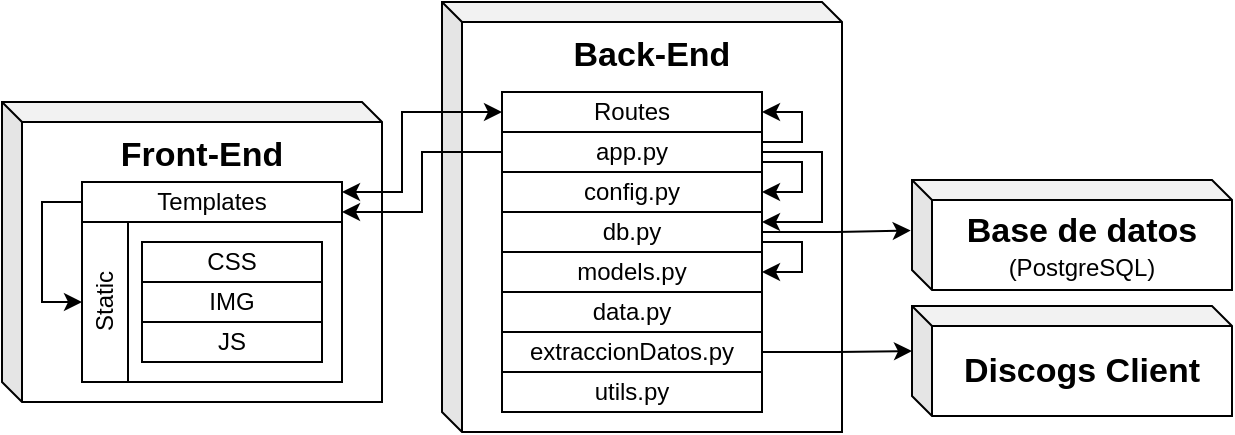 <mxfile version="24.5.3" type="device" pages="2">
  <diagram name="Page-1" id="5f0bae14-7c28-e335-631c-24af17079c00">
    <mxGraphModel dx="724" dy="1284" grid="1" gridSize="10" guides="1" tooltips="1" connect="1" arrows="1" fold="1" page="1" pageScale="1" pageWidth="1100" pageHeight="850" background="none" math="0" shadow="0">
      <root>
        <mxCell id="0" />
        <mxCell id="1" parent="0" />
        <mxCell id="L8trw_xbPCfY3DsBTv_T-22" value="" style="group" vertex="1" connectable="0" parent="1">
          <mxGeometry x="320" y="-700" width="190" height="215" as="geometry" />
        </mxCell>
        <mxCell id="L8trw_xbPCfY3DsBTv_T-13" value="Back-End" style="shape=cube;whiteSpace=wrap;html=1;boundedLbl=1;backgroundOutline=1;darkOpacity=0.05;darkOpacity2=0.1;size=10;fontSize=17;verticalAlign=top;fontStyle=1" vertex="1" parent="L8trw_xbPCfY3DsBTv_T-22">
          <mxGeometry x="-10" width="200" height="215" as="geometry" />
        </mxCell>
        <mxCell id="L8trw_xbPCfY3DsBTv_T-14" value="Routes" style="rounded=0;whiteSpace=wrap;html=1;fontStyle=0" vertex="1" parent="L8trw_xbPCfY3DsBTv_T-22">
          <mxGeometry x="20" y="45" width="130" height="20" as="geometry" />
        </mxCell>
        <mxCell id="L8trw_xbPCfY3DsBTv_T-31" style="edgeStyle=orthogonalEdgeStyle;rounded=0;orthogonalLoop=1;jettySize=auto;html=1;exitX=1;exitY=0.25;exitDx=0;exitDy=0;entryX=1;entryY=0.5;entryDx=0;entryDy=0;" edge="1" parent="L8trw_xbPCfY3DsBTv_T-22" source="L8trw_xbPCfY3DsBTv_T-15" target="L8trw_xbPCfY3DsBTv_T-14">
          <mxGeometry relative="1" as="geometry">
            <Array as="points">
              <mxPoint x="170" y="70" />
              <mxPoint x="170" y="55" />
            </Array>
          </mxGeometry>
        </mxCell>
        <mxCell id="L8trw_xbPCfY3DsBTv_T-32" style="edgeStyle=orthogonalEdgeStyle;rounded=0;orthogonalLoop=1;jettySize=auto;html=1;exitX=1;exitY=0.5;exitDx=0;exitDy=0;entryX=1;entryY=0.5;entryDx=0;entryDy=0;" edge="1" parent="L8trw_xbPCfY3DsBTv_T-22" source="L8trw_xbPCfY3DsBTv_T-15" target="L8trw_xbPCfY3DsBTv_T-16">
          <mxGeometry relative="1" as="geometry">
            <Array as="points">
              <mxPoint x="150" y="80" />
              <mxPoint x="170" y="80" />
              <mxPoint x="170" y="95" />
            </Array>
          </mxGeometry>
        </mxCell>
        <mxCell id="L8trw_xbPCfY3DsBTv_T-33" style="edgeStyle=orthogonalEdgeStyle;rounded=0;orthogonalLoop=1;jettySize=auto;html=1;exitX=1;exitY=0.5;exitDx=0;exitDy=0;entryX=1;entryY=0.25;entryDx=0;entryDy=0;" edge="1" parent="L8trw_xbPCfY3DsBTv_T-22" source="L8trw_xbPCfY3DsBTv_T-15" target="L8trw_xbPCfY3DsBTv_T-17">
          <mxGeometry relative="1" as="geometry">
            <Array as="points">
              <mxPoint x="180" y="75" />
              <mxPoint x="180" y="110" />
            </Array>
          </mxGeometry>
        </mxCell>
        <mxCell id="L8trw_xbPCfY3DsBTv_T-15" value="app.py" style="rounded=0;whiteSpace=wrap;html=1;fontStyle=0" vertex="1" parent="L8trw_xbPCfY3DsBTv_T-22">
          <mxGeometry x="20" y="65" width="130" height="20" as="geometry" />
        </mxCell>
        <mxCell id="L8trw_xbPCfY3DsBTv_T-16" value="config.py" style="rounded=0;whiteSpace=wrap;html=1;fontStyle=0" vertex="1" parent="L8trw_xbPCfY3DsBTv_T-22">
          <mxGeometry x="20" y="85" width="130" height="20" as="geometry" />
        </mxCell>
        <mxCell id="L8trw_xbPCfY3DsBTv_T-38" style="edgeStyle=orthogonalEdgeStyle;rounded=0;orthogonalLoop=1;jettySize=auto;html=1;exitX=1;exitY=0.75;exitDx=0;exitDy=0;entryX=1;entryY=0.5;entryDx=0;entryDy=0;" edge="1" parent="L8trw_xbPCfY3DsBTv_T-22" source="L8trw_xbPCfY3DsBTv_T-17" target="L8trw_xbPCfY3DsBTv_T-18">
          <mxGeometry relative="1" as="geometry">
            <Array as="points">
              <mxPoint x="170" y="120" />
              <mxPoint x="170" y="135" />
            </Array>
          </mxGeometry>
        </mxCell>
        <mxCell id="L8trw_xbPCfY3DsBTv_T-17" value="db.py" style="rounded=0;whiteSpace=wrap;html=1;fontStyle=0" vertex="1" parent="L8trw_xbPCfY3DsBTv_T-22">
          <mxGeometry x="20" y="105" width="130" height="20" as="geometry" />
        </mxCell>
        <mxCell id="L8trw_xbPCfY3DsBTv_T-18" value="models.py" style="rounded=0;whiteSpace=wrap;html=1;fontStyle=0" vertex="1" parent="L8trw_xbPCfY3DsBTv_T-22">
          <mxGeometry x="20" y="125" width="130" height="20" as="geometry" />
        </mxCell>
        <mxCell id="L8trw_xbPCfY3DsBTv_T-19" value="data.py" style="rounded=0;whiteSpace=wrap;html=1;fontStyle=0" vertex="1" parent="L8trw_xbPCfY3DsBTv_T-22">
          <mxGeometry x="20" y="145" width="130" height="20" as="geometry" />
        </mxCell>
        <mxCell id="L8trw_xbPCfY3DsBTv_T-20" value="extraccionDatos.py" style="rounded=0;whiteSpace=wrap;html=1;fontStyle=0" vertex="1" parent="L8trw_xbPCfY3DsBTv_T-22">
          <mxGeometry x="20" y="165" width="130" height="20" as="geometry" />
        </mxCell>
        <mxCell id="L8trw_xbPCfY3DsBTv_T-21" value="utils.py" style="rounded=0;whiteSpace=wrap;html=1;fontStyle=0" vertex="1" parent="L8trw_xbPCfY3DsBTv_T-22">
          <mxGeometry x="20" y="185" width="130" height="20" as="geometry" />
        </mxCell>
        <mxCell id="L8trw_xbPCfY3DsBTv_T-23" value="" style="group" vertex="1" connectable="0" parent="1">
          <mxGeometry x="110" y="-650" width="170" height="150" as="geometry" />
        </mxCell>
        <mxCell id="L8trw_xbPCfY3DsBTv_T-1" value="Front-End" style="shape=cube;whiteSpace=wrap;html=1;boundedLbl=1;backgroundOutline=1;darkOpacity=0.05;darkOpacity2=0.1;size=10;verticalAlign=top;fontSize=17;fontStyle=1" vertex="1" parent="L8trw_xbPCfY3DsBTv_T-23">
          <mxGeometry x="-20" width="190" height="150" as="geometry" />
        </mxCell>
        <mxCell id="L8trw_xbPCfY3DsBTv_T-2" value="Static" style="swimlane;horizontal=0;whiteSpace=wrap;html=1;fontStyle=0" vertex="1" parent="L8trw_xbPCfY3DsBTv_T-23">
          <mxGeometry x="20" y="60" width="130" height="80" as="geometry" />
        </mxCell>
        <mxCell id="L8trw_xbPCfY3DsBTv_T-3" value="CSS" style="rounded=0;whiteSpace=wrap;html=1;" vertex="1" parent="L8trw_xbPCfY3DsBTv_T-2">
          <mxGeometry x="30" y="10" width="90" height="20" as="geometry" />
        </mxCell>
        <mxCell id="L8trw_xbPCfY3DsBTv_T-9" value="JS" style="rounded=0;whiteSpace=wrap;html=1;" vertex="1" parent="L8trw_xbPCfY3DsBTv_T-2">
          <mxGeometry x="30" y="50" width="90" height="20" as="geometry" />
        </mxCell>
        <mxCell id="L8trw_xbPCfY3DsBTv_T-8" value="IMG" style="rounded=0;whiteSpace=wrap;html=1;" vertex="1" parent="L8trw_xbPCfY3DsBTv_T-2">
          <mxGeometry x="30" y="30" width="90" height="20" as="geometry" />
        </mxCell>
        <mxCell id="L8trw_xbPCfY3DsBTv_T-11" value="Templates" style="rounded=0;whiteSpace=wrap;html=1;fontStyle=0" vertex="1" parent="L8trw_xbPCfY3DsBTv_T-23">
          <mxGeometry x="20" y="40" width="130" height="20" as="geometry" />
        </mxCell>
        <mxCell id="L8trw_xbPCfY3DsBTv_T-42" style="edgeStyle=orthogonalEdgeStyle;rounded=0;orthogonalLoop=1;jettySize=auto;html=1;exitX=0;exitY=0.5;exitDx=0;exitDy=0;entryX=0;entryY=0.5;entryDx=0;entryDy=0;" edge="1" parent="L8trw_xbPCfY3DsBTv_T-23" source="L8trw_xbPCfY3DsBTv_T-11" target="L8trw_xbPCfY3DsBTv_T-2">
          <mxGeometry relative="1" as="geometry" />
        </mxCell>
        <mxCell id="L8trw_xbPCfY3DsBTv_T-27" value="&lt;font style=&quot;font-size: 17px;&quot;&gt;&lt;b&gt;Base de datos&lt;/b&gt;&lt;/font&gt;&lt;div style=&quot;&quot;&gt;&lt;font style=&quot;font-size: 12px;&quot;&gt;(PostgreSQL)&lt;/font&gt;&lt;/div&gt;" style="shape=cube;whiteSpace=wrap;html=1;boundedLbl=1;backgroundOutline=1;darkOpacity=0.05;darkOpacity2=0.1;size=10;verticalAlign=middle;" vertex="1" parent="1">
          <mxGeometry x="545" y="-611" width="160" height="55" as="geometry" />
        </mxCell>
        <mxCell id="L8trw_xbPCfY3DsBTv_T-34" style="edgeStyle=orthogonalEdgeStyle;rounded=0;orthogonalLoop=1;jettySize=auto;html=1;exitX=0;exitY=0.5;exitDx=0;exitDy=0;entryX=1;entryY=0.75;entryDx=0;entryDy=0;" edge="1" parent="1" source="L8trw_xbPCfY3DsBTv_T-15" target="L8trw_xbPCfY3DsBTv_T-11">
          <mxGeometry relative="1" as="geometry">
            <Array as="points">
              <mxPoint x="300" y="-625" />
              <mxPoint x="300" y="-595" />
            </Array>
          </mxGeometry>
        </mxCell>
        <mxCell id="L8trw_xbPCfY3DsBTv_T-35" style="edgeStyle=orthogonalEdgeStyle;rounded=0;orthogonalLoop=1;jettySize=auto;html=1;exitX=0;exitY=0.5;exitDx=0;exitDy=0;entryX=1;entryY=0.25;entryDx=0;entryDy=0;startArrow=classic;startFill=1;" edge="1" parent="1" source="L8trw_xbPCfY3DsBTv_T-14" target="L8trw_xbPCfY3DsBTv_T-11">
          <mxGeometry relative="1" as="geometry">
            <Array as="points">
              <mxPoint x="290" y="-645" />
              <mxPoint x="290" y="-605" />
            </Array>
          </mxGeometry>
        </mxCell>
        <mxCell id="L8trw_xbPCfY3DsBTv_T-36" style="edgeStyle=orthogonalEdgeStyle;rounded=0;orthogonalLoop=1;jettySize=auto;html=1;entryX=-0.004;entryY=0.46;entryDx=0;entryDy=0;entryPerimeter=0;" edge="1" parent="1" source="L8trw_xbPCfY3DsBTv_T-17" target="L8trw_xbPCfY3DsBTv_T-27">
          <mxGeometry relative="1" as="geometry" />
        </mxCell>
        <mxCell id="L8trw_xbPCfY3DsBTv_T-39" value="&lt;span style=&quot;font-size: 17px;&quot;&gt;&lt;b&gt;Discogs Client&lt;/b&gt;&lt;/span&gt;" style="shape=cube;whiteSpace=wrap;html=1;boundedLbl=1;backgroundOutline=1;darkOpacity=0.05;darkOpacity2=0.1;size=10;verticalAlign=middle;" vertex="1" parent="1">
          <mxGeometry x="545" y="-548" width="160" height="55" as="geometry" />
        </mxCell>
        <mxCell id="L8trw_xbPCfY3DsBTv_T-40" style="edgeStyle=orthogonalEdgeStyle;rounded=0;orthogonalLoop=1;jettySize=auto;html=1;exitX=1;exitY=0.5;exitDx=0;exitDy=0;entryX=0;entryY=0;entryDx=0;entryDy=22.5;entryPerimeter=0;" edge="1" parent="1" source="L8trw_xbPCfY3DsBTv_T-20" target="L8trw_xbPCfY3DsBTv_T-39">
          <mxGeometry relative="1" as="geometry" />
        </mxCell>
      </root>
    </mxGraphModel>
  </diagram>
  <diagram id="nJi2H4qGrgK4M9xatnL3" name="Nuevo">
    <mxGraphModel dx="724" dy="434" grid="1" gridSize="10" guides="1" tooltips="1" connect="1" arrows="1" fold="1" page="1" pageScale="1" pageWidth="827" pageHeight="1169" math="0" shadow="0">
      <root>
        <mxCell id="0" />
        <mxCell id="1" parent="0" />
        <mxCell id="U1zY1YWF5CBZRyaGXYbt-16" value="Plataforma de backend" style="html=1;whiteSpace=wrap;verticalAlign=top;" vertex="1" parent="1">
          <mxGeometry x="477" y="133" width="310" height="230" as="geometry" />
        </mxCell>
        <mxCell id="U1zY1YWF5CBZRyaGXYbt-8" value="Dispositivo del usuario" style="html=1;whiteSpace=wrap;verticalAlign=top;" vertex="1" parent="1">
          <mxGeometry x="70" y="170" width="340" height="200" as="geometry" />
        </mxCell>
        <mxCell id="U1zY1YWF5CBZRyaGXYbt-2" value="Interfaz de la aplicación web" style="shape=module;align=left;spacingLeft=20;align=center;verticalAlign=middle;whiteSpace=wrap;html=1;" vertex="1" parent="1">
          <mxGeometry x="80" y="200" width="120" height="70" as="geometry" />
        </mxCell>
        <mxCell id="U1zY1YWF5CBZRyaGXYbt-5" style="edgeStyle=orthogonalEdgeStyle;rounded=0;orthogonalLoop=1;jettySize=auto;html=1;entryX=1;entryY=0.75;entryDx=0;entryDy=0;startArrow=classic;startFill=1;dashed=1;exitX=0;exitY=0.75;exitDx=10;exitDy=0;exitPerimeter=0;strokeColor=default;align=center;verticalAlign=bottom;fontFamily=Helvetica;fontSize=9;fontColor=default;labelBackgroundColor=default;endArrow=classic;" edge="1" parent="1" source="U1zY1YWF5CBZRyaGXYbt-4" target="U1zY1YWF5CBZRyaGXYbt-2">
          <mxGeometry relative="1" as="geometry" />
        </mxCell>
        <mxCell id="U1zY1YWF5CBZRyaGXYbt-4" value="Cámara del dispositivo" style="shape=module;align=left;spacingLeft=20;align=center;verticalAlign=middle;whiteSpace=wrap;html=1;" vertex="1" parent="1">
          <mxGeometry x="280" y="200" width="120" height="70" as="geometry" />
        </mxCell>
        <mxCell id="U1zY1YWF5CBZRyaGXYbt-7" style="edgeStyle=orthogonalEdgeStyle;rounded=0;orthogonalLoop=1;jettySize=auto;html=1;exitX=0;exitY=0.75;exitDx=10;exitDy=0;exitPerimeter=0;dashed=1;strokeColor=default;align=center;verticalAlign=bottom;fontFamily=Helvetica;fontSize=9;fontColor=default;labelBackgroundColor=default;startArrow=classic;startFill=1;endArrow=classic;entryX=0.75;entryY=1;entryDx=0;entryDy=0;" edge="1" parent="1" source="U1zY1YWF5CBZRyaGXYbt-6" target="U1zY1YWF5CBZRyaGXYbt-2">
          <mxGeometry relative="1" as="geometry" />
        </mxCell>
        <mxCell id="U1zY1YWF5CBZRyaGXYbt-6" value="Cliente web" style="shape=module;align=left;spacingLeft=20;align=center;verticalAlign=middle;whiteSpace=wrap;html=1;" vertex="1" parent="1">
          <mxGeometry x="280" y="290" width="120" height="70" as="geometry" />
        </mxCell>
        <mxCell id="U1zY1YWF5CBZRyaGXYbt-11" style="edgeStyle=orthogonalEdgeStyle;rounded=0;orthogonalLoop=1;jettySize=auto;html=1;entryX=0.5;entryY=0;entryDx=0;entryDy=0;dashed=1;strokeColor=default;align=center;verticalAlign=bottom;fontFamily=Helvetica;fontSize=9;fontColor=default;labelBackgroundColor=default;startArrow=classic;startFill=1;endArrow=classic;" edge="1" parent="1" source="U1zY1YWF5CBZRyaGXYbt-9" target="U1zY1YWF5CBZRyaGXYbt-10">
          <mxGeometry relative="1" as="geometry" />
        </mxCell>
        <mxCell id="U1zY1YWF5CBZRyaGXYbt-22" value="JSON" style="edgeStyle=orthogonalEdgeStyle;rounded=0;orthogonalLoop=1;jettySize=auto;html=1;entryX=0.5;entryY=0;entryDx=0;entryDy=0;dashed=1;strokeColor=default;align=center;verticalAlign=bottom;fontFamily=Helvetica;fontSize=9;fontColor=default;labelBackgroundColor=default;startArrow=classic;startFill=1;endArrow=classic;" edge="1" parent="1" source="U1zY1YWF5CBZRyaGXYbt-9" target="U1zY1YWF5CBZRyaGXYbt-2">
          <mxGeometry relative="1" as="geometry">
            <Array as="points">
              <mxPoint x="547" y="140" />
              <mxPoint x="140" y="140" />
            </Array>
          </mxGeometry>
        </mxCell>
        <mxCell id="U1zY1YWF5CBZRyaGXYbt-9" value="API REST" style="shape=module;align=left;spacingLeft=20;align=center;verticalAlign=middle;whiteSpace=wrap;html=1;" vertex="1" parent="1">
          <mxGeometry x="487" y="163" width="120" height="70" as="geometry" />
        </mxCell>
        <mxCell id="U1zY1YWF5CBZRyaGXYbt-10" value="Servidor web" style="shape=module;align=left;spacingLeft=20;align=center;verticalAlign=middle;whiteSpace=wrap;html=1;" vertex="1" parent="1">
          <mxGeometry x="487" y="283" width="120" height="70" as="geometry" />
        </mxCell>
        <mxCell id="U1zY1YWF5CBZRyaGXYbt-14" style="edgeStyle=orthogonalEdgeStyle;rounded=0;orthogonalLoop=1;jettySize=auto;html=1;exitX=0.079;exitY=0.675;exitDx=0;exitDy=0;exitPerimeter=0;dashed=1;strokeColor=default;align=center;verticalAlign=bottom;fontFamily=Helvetica;fontSize=9;fontColor=default;labelBackgroundColor=default;startArrow=classic;startFill=1;endArrow=classic;entryX=0.998;entryY=0.686;entryDx=0;entryDy=0;entryPerimeter=0;" edge="1" parent="1" source="U1zY1YWF5CBZRyaGXYbt-12" target="U1zY1YWF5CBZRyaGXYbt-9">
          <mxGeometry relative="1" as="geometry">
            <mxPoint x="607" y="198" as="targetPoint" />
            <Array as="points">
              <mxPoint x="637" y="210" />
            </Array>
          </mxGeometry>
        </mxCell>
        <mxCell id="U1zY1YWF5CBZRyaGXYbt-12" value="API Discogs" style="shape=module;align=left;spacingLeft=20;align=center;verticalAlign=middle;whiteSpace=wrap;html=1;" vertex="1" parent="1">
          <mxGeometry x="657" y="163" width="120" height="70" as="geometry" />
        </mxCell>
        <mxCell id="U1zY1YWF5CBZRyaGXYbt-15" style="edgeStyle=orthogonalEdgeStyle;rounded=0;orthogonalLoop=1;jettySize=auto;html=1;entryX=1.001;entryY=0.863;entryDx=0;entryDy=0;exitX=0;exitY=0.75;exitDx=10;exitDy=0;exitPerimeter=0;dashed=1;strokeColor=default;align=center;verticalAlign=bottom;fontFamily=Helvetica;fontSize=9;fontColor=default;labelBackgroundColor=default;startArrow=classic;startFill=1;endArrow=classic;entryPerimeter=0;" edge="1" parent="1" source="U1zY1YWF5CBZRyaGXYbt-13" target="U1zY1YWF5CBZRyaGXYbt-9">
          <mxGeometry relative="1" as="geometry">
            <Array as="points">
              <mxPoint x="637" y="336" />
              <mxPoint x="637" y="223" />
              <mxPoint x="607" y="223" />
            </Array>
          </mxGeometry>
        </mxCell>
        <mxCell id="U1zY1YWF5CBZRyaGXYbt-13" value="Base de datos" style="shape=module;align=left;spacingLeft=20;align=center;verticalAlign=middle;whiteSpace=wrap;html=1;" vertex="1" parent="1">
          <mxGeometry x="657" y="283" width="120" height="70" as="geometry" />
        </mxCell>
        <mxCell id="U1zY1YWF5CBZRyaGXYbt-17" value="HTTP" style="ellipse;whiteSpace=wrap;html=1;aspect=fixed;verticalAlign=middle;labelPosition=center;verticalLabelPosition=middle;align=center;fontSize=9;" vertex="1" parent="1">
          <mxGeometry x="430" y="320" width="30" height="30" as="geometry" />
        </mxCell>
        <mxCell id="U1zY1YWF5CBZRyaGXYbt-18" style="edgeStyle=orthogonalEdgeStyle;rounded=0;orthogonalLoop=1;jettySize=auto;html=1;entryX=0.983;entryY=0.645;entryDx=0;entryDy=0;entryPerimeter=0;dashed=1;strokeColor=default;align=center;verticalAlign=bottom;fontFamily=Helvetica;fontSize=9;fontColor=default;labelBackgroundColor=default;startArrow=classic;startFill=1;endArrow=classic;" edge="1" parent="1" source="U1zY1YWF5CBZRyaGXYbt-17" target="U1zY1YWF5CBZRyaGXYbt-6">
          <mxGeometry relative="1" as="geometry" />
        </mxCell>
        <mxCell id="U1zY1YWF5CBZRyaGXYbt-19" style="edgeStyle=orthogonalEdgeStyle;rounded=0;orthogonalLoop=1;jettySize=auto;html=1;entryX=0;entryY=0.75;entryDx=10;entryDy=0;entryPerimeter=0;dashed=1;strokeColor=default;align=center;verticalAlign=bottom;fontFamily=Helvetica;fontSize=9;fontColor=default;labelBackgroundColor=default;startArrow=classic;startFill=1;endArrow=classic;" edge="1" parent="1" source="U1zY1YWF5CBZRyaGXYbt-17" target="U1zY1YWF5CBZRyaGXYbt-10">
          <mxGeometry relative="1" as="geometry" />
        </mxCell>
      </root>
    </mxGraphModel>
  </diagram>
</mxfile>
